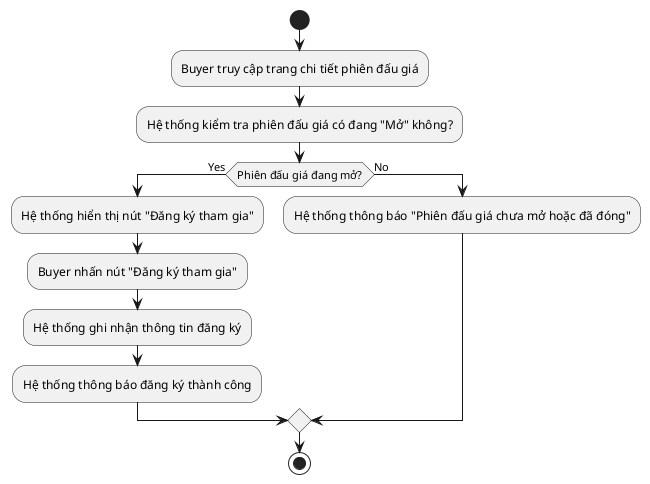 @startuml   
start
:Buyer truy cập trang chi tiết phiên đấu giá;
:Hệ thống kiểm tra phiên đấu giá có đang "Mở" không?;
if (Phiên đấu giá đang mở?) then (Yes)
    :Hệ thống hiển thị nút "Đăng ký tham gia";
    :Buyer nhấn nút "Đăng ký tham gia";
    :Hệ thống ghi nhận thông tin đăng ký;
    :Hệ thống thông báo đăng ký thành công;
else (No)
    :Hệ thống thông báo "Phiên đấu giá chưa mở hoặc đã đóng";
endif
stop
@enduml 
